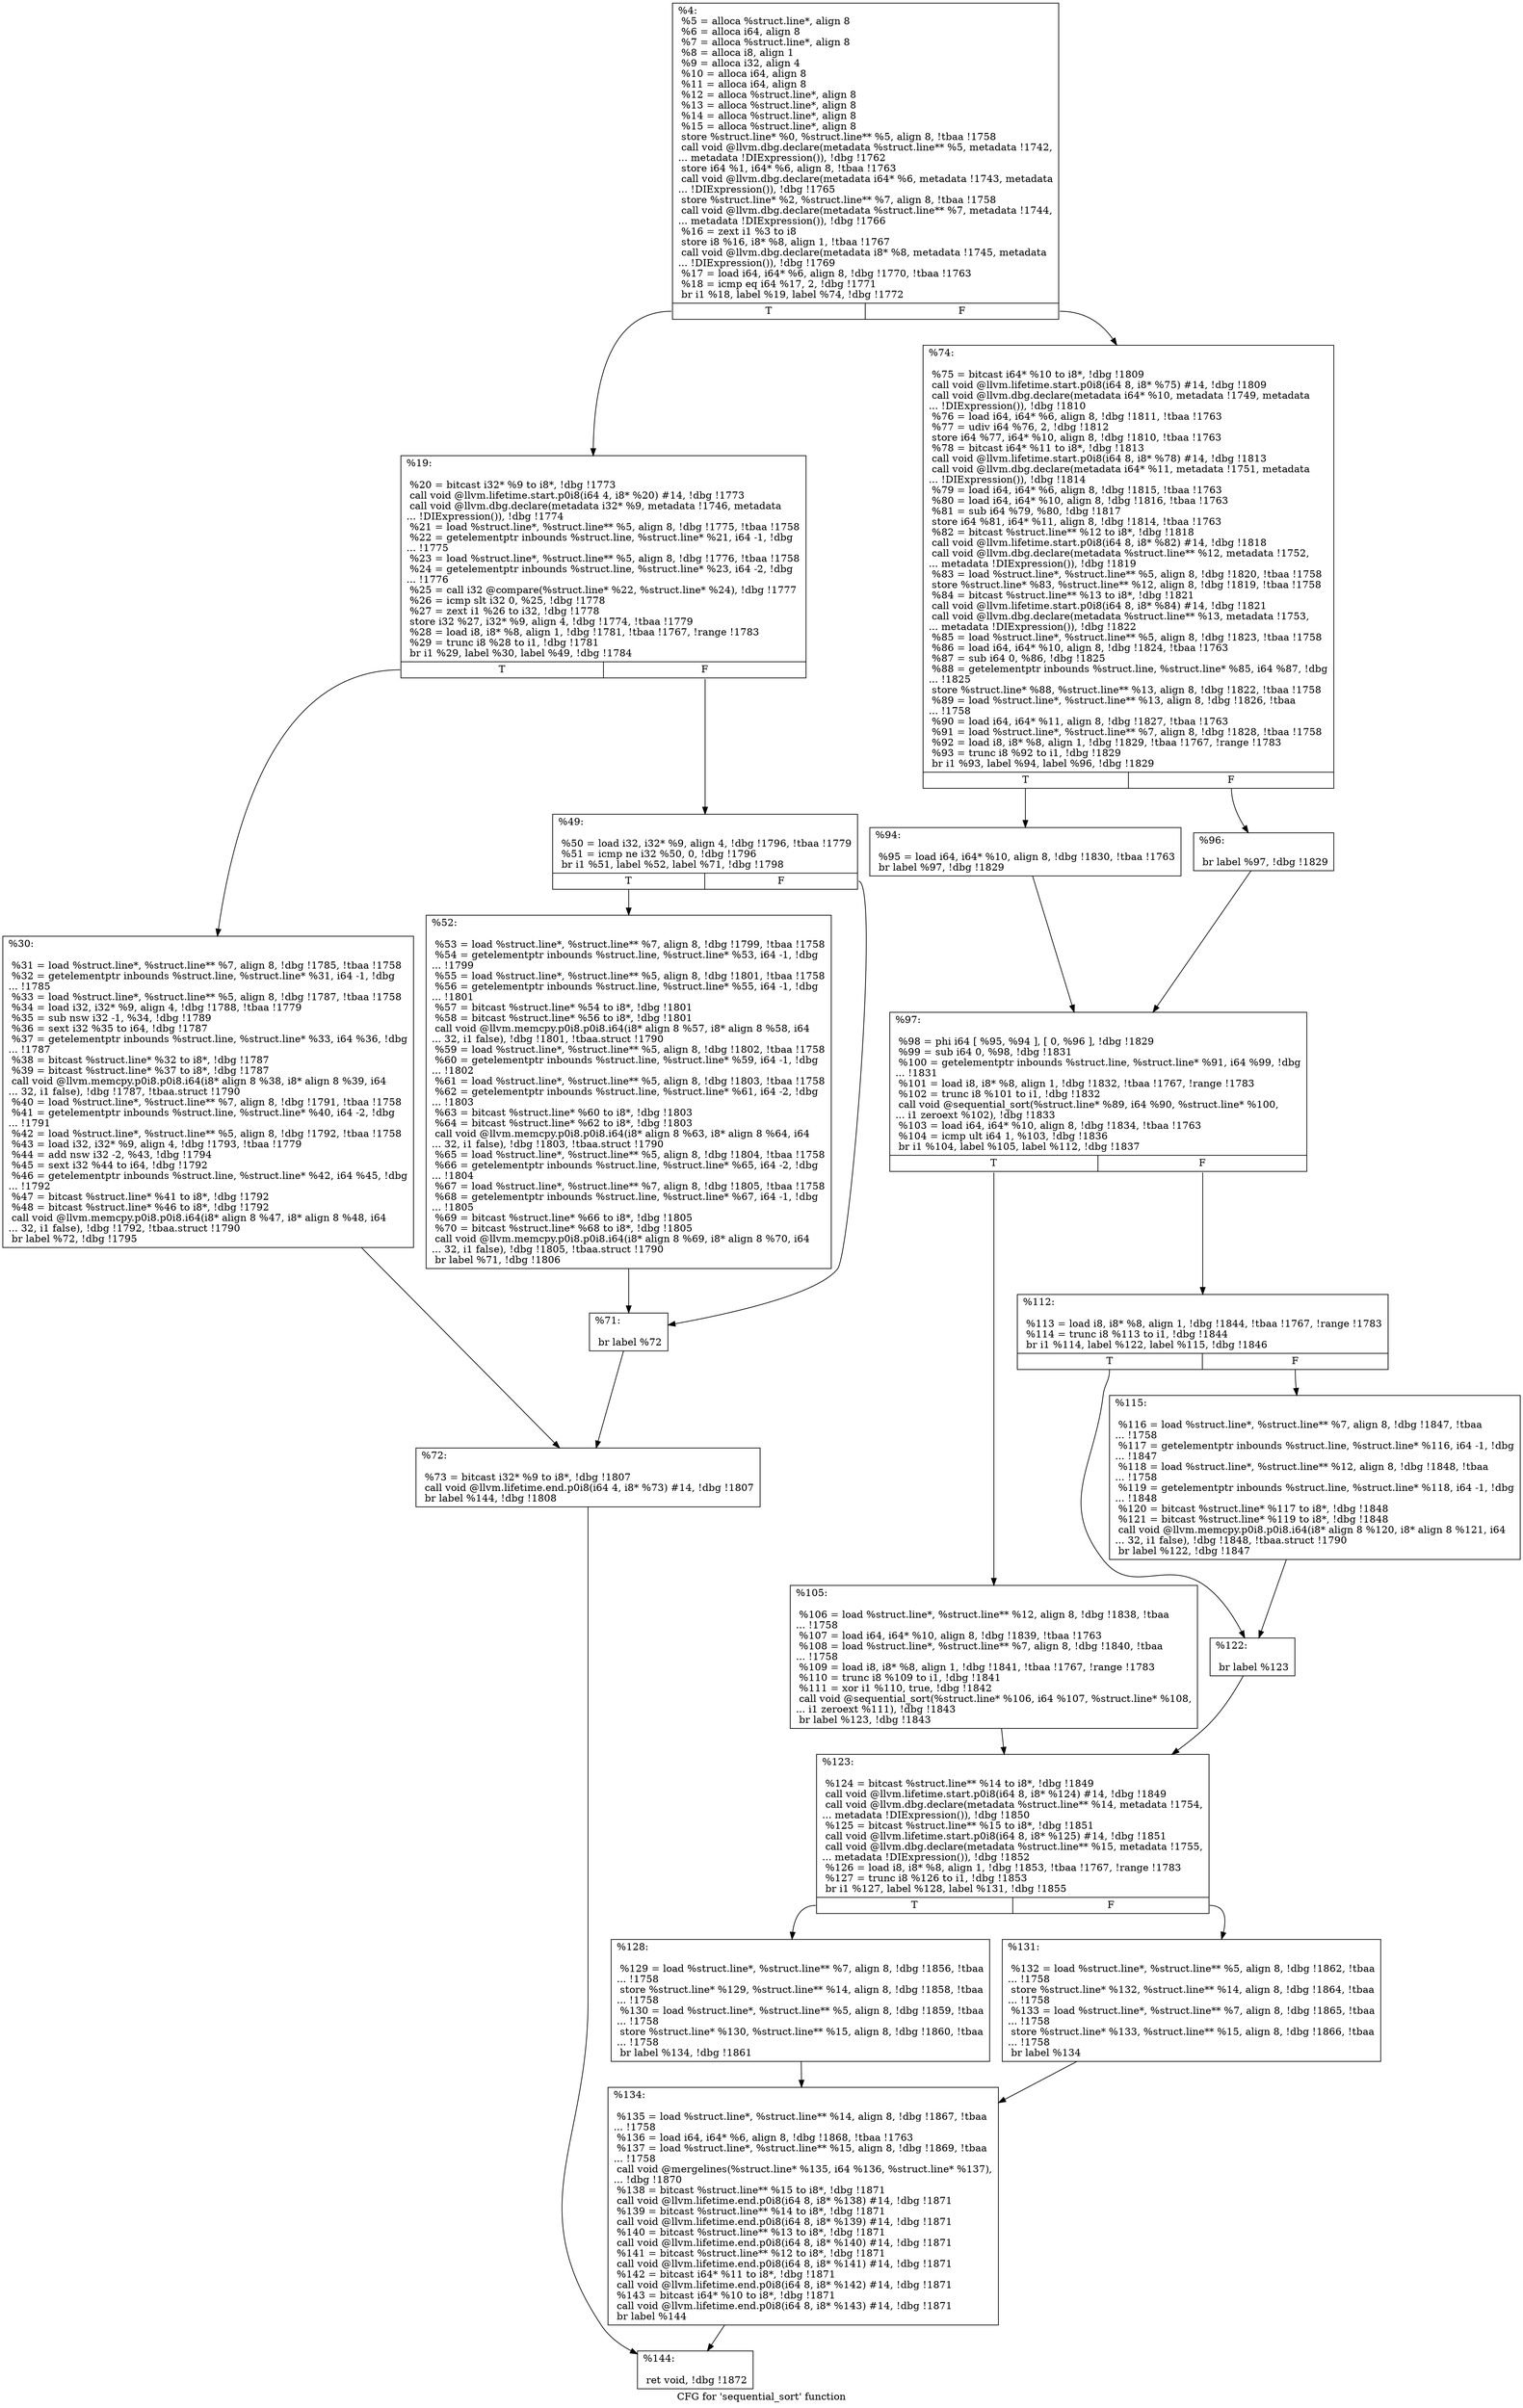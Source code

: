 digraph "CFG for 'sequential_sort' function" {
	label="CFG for 'sequential_sort' function";

	Node0x1f98b10 [shape=record,label="{%4:\l  %5 = alloca %struct.line*, align 8\l  %6 = alloca i64, align 8\l  %7 = alloca %struct.line*, align 8\l  %8 = alloca i8, align 1\l  %9 = alloca i32, align 4\l  %10 = alloca i64, align 8\l  %11 = alloca i64, align 8\l  %12 = alloca %struct.line*, align 8\l  %13 = alloca %struct.line*, align 8\l  %14 = alloca %struct.line*, align 8\l  %15 = alloca %struct.line*, align 8\l  store %struct.line* %0, %struct.line** %5, align 8, !tbaa !1758\l  call void @llvm.dbg.declare(metadata %struct.line** %5, metadata !1742,\l... metadata !DIExpression()), !dbg !1762\l  store i64 %1, i64* %6, align 8, !tbaa !1763\l  call void @llvm.dbg.declare(metadata i64* %6, metadata !1743, metadata\l... !DIExpression()), !dbg !1765\l  store %struct.line* %2, %struct.line** %7, align 8, !tbaa !1758\l  call void @llvm.dbg.declare(metadata %struct.line** %7, metadata !1744,\l... metadata !DIExpression()), !dbg !1766\l  %16 = zext i1 %3 to i8\l  store i8 %16, i8* %8, align 1, !tbaa !1767\l  call void @llvm.dbg.declare(metadata i8* %8, metadata !1745, metadata\l... !DIExpression()), !dbg !1769\l  %17 = load i64, i64* %6, align 8, !dbg !1770, !tbaa !1763\l  %18 = icmp eq i64 %17, 2, !dbg !1771\l  br i1 %18, label %19, label %74, !dbg !1772\l|{<s0>T|<s1>F}}"];
	Node0x1f98b10:s0 -> Node0x1f9a640;
	Node0x1f98b10:s1 -> Node0x1f9a820;
	Node0x1f9a640 [shape=record,label="{%19:\l\l  %20 = bitcast i32* %9 to i8*, !dbg !1773\l  call void @llvm.lifetime.start.p0i8(i64 4, i8* %20) #14, !dbg !1773\l  call void @llvm.dbg.declare(metadata i32* %9, metadata !1746, metadata\l... !DIExpression()), !dbg !1774\l  %21 = load %struct.line*, %struct.line** %5, align 8, !dbg !1775, !tbaa !1758\l  %22 = getelementptr inbounds %struct.line, %struct.line* %21, i64 -1, !dbg\l... !1775\l  %23 = load %struct.line*, %struct.line** %5, align 8, !dbg !1776, !tbaa !1758\l  %24 = getelementptr inbounds %struct.line, %struct.line* %23, i64 -2, !dbg\l... !1776\l  %25 = call i32 @compare(%struct.line* %22, %struct.line* %24), !dbg !1777\l  %26 = icmp slt i32 0, %25, !dbg !1778\l  %27 = zext i1 %26 to i32, !dbg !1778\l  store i32 %27, i32* %9, align 4, !dbg !1774, !tbaa !1779\l  %28 = load i8, i8* %8, align 1, !dbg !1781, !tbaa !1767, !range !1783\l  %29 = trunc i8 %28 to i1, !dbg !1781\l  br i1 %29, label %30, label %49, !dbg !1784\l|{<s0>T|<s1>F}}"];
	Node0x1f9a640:s0 -> Node0x1f9a690;
	Node0x1f9a640:s1 -> Node0x1f9a6e0;
	Node0x1f9a690 [shape=record,label="{%30:\l\l  %31 = load %struct.line*, %struct.line** %7, align 8, !dbg !1785, !tbaa !1758\l  %32 = getelementptr inbounds %struct.line, %struct.line* %31, i64 -1, !dbg\l... !1785\l  %33 = load %struct.line*, %struct.line** %5, align 8, !dbg !1787, !tbaa !1758\l  %34 = load i32, i32* %9, align 4, !dbg !1788, !tbaa !1779\l  %35 = sub nsw i32 -1, %34, !dbg !1789\l  %36 = sext i32 %35 to i64, !dbg !1787\l  %37 = getelementptr inbounds %struct.line, %struct.line* %33, i64 %36, !dbg\l... !1787\l  %38 = bitcast %struct.line* %32 to i8*, !dbg !1787\l  %39 = bitcast %struct.line* %37 to i8*, !dbg !1787\l  call void @llvm.memcpy.p0i8.p0i8.i64(i8* align 8 %38, i8* align 8 %39, i64\l... 32, i1 false), !dbg !1787, !tbaa.struct !1790\l  %40 = load %struct.line*, %struct.line** %7, align 8, !dbg !1791, !tbaa !1758\l  %41 = getelementptr inbounds %struct.line, %struct.line* %40, i64 -2, !dbg\l... !1791\l  %42 = load %struct.line*, %struct.line** %5, align 8, !dbg !1792, !tbaa !1758\l  %43 = load i32, i32* %9, align 4, !dbg !1793, !tbaa !1779\l  %44 = add nsw i32 -2, %43, !dbg !1794\l  %45 = sext i32 %44 to i64, !dbg !1792\l  %46 = getelementptr inbounds %struct.line, %struct.line* %42, i64 %45, !dbg\l... !1792\l  %47 = bitcast %struct.line* %41 to i8*, !dbg !1792\l  %48 = bitcast %struct.line* %46 to i8*, !dbg !1792\l  call void @llvm.memcpy.p0i8.p0i8.i64(i8* align 8 %47, i8* align 8 %48, i64\l... 32, i1 false), !dbg !1792, !tbaa.struct !1790\l  br label %72, !dbg !1795\l}"];
	Node0x1f9a690 -> Node0x1f9a7d0;
	Node0x1f9a6e0 [shape=record,label="{%49:\l\l  %50 = load i32, i32* %9, align 4, !dbg !1796, !tbaa !1779\l  %51 = icmp ne i32 %50, 0, !dbg !1796\l  br i1 %51, label %52, label %71, !dbg !1798\l|{<s0>T|<s1>F}}"];
	Node0x1f9a6e0:s0 -> Node0x1f9a730;
	Node0x1f9a6e0:s1 -> Node0x1f9a780;
	Node0x1f9a730 [shape=record,label="{%52:\l\l  %53 = load %struct.line*, %struct.line** %7, align 8, !dbg !1799, !tbaa !1758\l  %54 = getelementptr inbounds %struct.line, %struct.line* %53, i64 -1, !dbg\l... !1799\l  %55 = load %struct.line*, %struct.line** %5, align 8, !dbg !1801, !tbaa !1758\l  %56 = getelementptr inbounds %struct.line, %struct.line* %55, i64 -1, !dbg\l... !1801\l  %57 = bitcast %struct.line* %54 to i8*, !dbg !1801\l  %58 = bitcast %struct.line* %56 to i8*, !dbg !1801\l  call void @llvm.memcpy.p0i8.p0i8.i64(i8* align 8 %57, i8* align 8 %58, i64\l... 32, i1 false), !dbg !1801, !tbaa.struct !1790\l  %59 = load %struct.line*, %struct.line** %5, align 8, !dbg !1802, !tbaa !1758\l  %60 = getelementptr inbounds %struct.line, %struct.line* %59, i64 -1, !dbg\l... !1802\l  %61 = load %struct.line*, %struct.line** %5, align 8, !dbg !1803, !tbaa !1758\l  %62 = getelementptr inbounds %struct.line, %struct.line* %61, i64 -2, !dbg\l... !1803\l  %63 = bitcast %struct.line* %60 to i8*, !dbg !1803\l  %64 = bitcast %struct.line* %62 to i8*, !dbg !1803\l  call void @llvm.memcpy.p0i8.p0i8.i64(i8* align 8 %63, i8* align 8 %64, i64\l... 32, i1 false), !dbg !1803, !tbaa.struct !1790\l  %65 = load %struct.line*, %struct.line** %5, align 8, !dbg !1804, !tbaa !1758\l  %66 = getelementptr inbounds %struct.line, %struct.line* %65, i64 -2, !dbg\l... !1804\l  %67 = load %struct.line*, %struct.line** %7, align 8, !dbg !1805, !tbaa !1758\l  %68 = getelementptr inbounds %struct.line, %struct.line* %67, i64 -1, !dbg\l... !1805\l  %69 = bitcast %struct.line* %66 to i8*, !dbg !1805\l  %70 = bitcast %struct.line* %68 to i8*, !dbg !1805\l  call void @llvm.memcpy.p0i8.p0i8.i64(i8* align 8 %69, i8* align 8 %70, i64\l... 32, i1 false), !dbg !1805, !tbaa.struct !1790\l  br label %71, !dbg !1806\l}"];
	Node0x1f9a730 -> Node0x1f9a780;
	Node0x1f9a780 [shape=record,label="{%71:\l\l  br label %72\l}"];
	Node0x1f9a780 -> Node0x1f9a7d0;
	Node0x1f9a7d0 [shape=record,label="{%72:\l\l  %73 = bitcast i32* %9 to i8*, !dbg !1807\l  call void @llvm.lifetime.end.p0i8(i64 4, i8* %73) #14, !dbg !1807\l  br label %144, !dbg !1808\l}"];
	Node0x1f9a7d0 -> Node0x1f9abe0;
	Node0x1f9a820 [shape=record,label="{%74:\l\l  %75 = bitcast i64* %10 to i8*, !dbg !1809\l  call void @llvm.lifetime.start.p0i8(i64 8, i8* %75) #14, !dbg !1809\l  call void @llvm.dbg.declare(metadata i64* %10, metadata !1749, metadata\l... !DIExpression()), !dbg !1810\l  %76 = load i64, i64* %6, align 8, !dbg !1811, !tbaa !1763\l  %77 = udiv i64 %76, 2, !dbg !1812\l  store i64 %77, i64* %10, align 8, !dbg !1810, !tbaa !1763\l  %78 = bitcast i64* %11 to i8*, !dbg !1813\l  call void @llvm.lifetime.start.p0i8(i64 8, i8* %78) #14, !dbg !1813\l  call void @llvm.dbg.declare(metadata i64* %11, metadata !1751, metadata\l... !DIExpression()), !dbg !1814\l  %79 = load i64, i64* %6, align 8, !dbg !1815, !tbaa !1763\l  %80 = load i64, i64* %10, align 8, !dbg !1816, !tbaa !1763\l  %81 = sub i64 %79, %80, !dbg !1817\l  store i64 %81, i64* %11, align 8, !dbg !1814, !tbaa !1763\l  %82 = bitcast %struct.line** %12 to i8*, !dbg !1818\l  call void @llvm.lifetime.start.p0i8(i64 8, i8* %82) #14, !dbg !1818\l  call void @llvm.dbg.declare(metadata %struct.line** %12, metadata !1752,\l... metadata !DIExpression()), !dbg !1819\l  %83 = load %struct.line*, %struct.line** %5, align 8, !dbg !1820, !tbaa !1758\l  store %struct.line* %83, %struct.line** %12, align 8, !dbg !1819, !tbaa !1758\l  %84 = bitcast %struct.line** %13 to i8*, !dbg !1821\l  call void @llvm.lifetime.start.p0i8(i64 8, i8* %84) #14, !dbg !1821\l  call void @llvm.dbg.declare(metadata %struct.line** %13, metadata !1753,\l... metadata !DIExpression()), !dbg !1822\l  %85 = load %struct.line*, %struct.line** %5, align 8, !dbg !1823, !tbaa !1758\l  %86 = load i64, i64* %10, align 8, !dbg !1824, !tbaa !1763\l  %87 = sub i64 0, %86, !dbg !1825\l  %88 = getelementptr inbounds %struct.line, %struct.line* %85, i64 %87, !dbg\l... !1825\l  store %struct.line* %88, %struct.line** %13, align 8, !dbg !1822, !tbaa !1758\l  %89 = load %struct.line*, %struct.line** %13, align 8, !dbg !1826, !tbaa\l... !1758\l  %90 = load i64, i64* %11, align 8, !dbg !1827, !tbaa !1763\l  %91 = load %struct.line*, %struct.line** %7, align 8, !dbg !1828, !tbaa !1758\l  %92 = load i8, i8* %8, align 1, !dbg !1829, !tbaa !1767, !range !1783\l  %93 = trunc i8 %92 to i1, !dbg !1829\l  br i1 %93, label %94, label %96, !dbg !1829\l|{<s0>T|<s1>F}}"];
	Node0x1f9a820:s0 -> Node0x1f9a870;
	Node0x1f9a820:s1 -> Node0x1f9a8c0;
	Node0x1f9a870 [shape=record,label="{%94:\l\l  %95 = load i64, i64* %10, align 8, !dbg !1830, !tbaa !1763\l  br label %97, !dbg !1829\l}"];
	Node0x1f9a870 -> Node0x1f9a910;
	Node0x1f9a8c0 [shape=record,label="{%96:\l\l  br label %97, !dbg !1829\l}"];
	Node0x1f9a8c0 -> Node0x1f9a910;
	Node0x1f9a910 [shape=record,label="{%97:\l\l  %98 = phi i64 [ %95, %94 ], [ 0, %96 ], !dbg !1829\l  %99 = sub i64 0, %98, !dbg !1831\l  %100 = getelementptr inbounds %struct.line, %struct.line* %91, i64 %99, !dbg\l... !1831\l  %101 = load i8, i8* %8, align 1, !dbg !1832, !tbaa !1767, !range !1783\l  %102 = trunc i8 %101 to i1, !dbg !1832\l  call void @sequential_sort(%struct.line* %89, i64 %90, %struct.line* %100,\l... i1 zeroext %102), !dbg !1833\l  %103 = load i64, i64* %10, align 8, !dbg !1834, !tbaa !1763\l  %104 = icmp ult i64 1, %103, !dbg !1836\l  br i1 %104, label %105, label %112, !dbg !1837\l|{<s0>T|<s1>F}}"];
	Node0x1f9a910:s0 -> Node0x1f9a960;
	Node0x1f9a910:s1 -> Node0x1f9a9b0;
	Node0x1f9a960 [shape=record,label="{%105:\l\l  %106 = load %struct.line*, %struct.line** %12, align 8, !dbg !1838, !tbaa\l... !1758\l  %107 = load i64, i64* %10, align 8, !dbg !1839, !tbaa !1763\l  %108 = load %struct.line*, %struct.line** %7, align 8, !dbg !1840, !tbaa\l... !1758\l  %109 = load i8, i8* %8, align 1, !dbg !1841, !tbaa !1767, !range !1783\l  %110 = trunc i8 %109 to i1, !dbg !1841\l  %111 = xor i1 %110, true, !dbg !1842\l  call void @sequential_sort(%struct.line* %106, i64 %107, %struct.line* %108,\l... i1 zeroext %111), !dbg !1843\l  br label %123, !dbg !1843\l}"];
	Node0x1f9a960 -> Node0x1f9aaa0;
	Node0x1f9a9b0 [shape=record,label="{%112:\l\l  %113 = load i8, i8* %8, align 1, !dbg !1844, !tbaa !1767, !range !1783\l  %114 = trunc i8 %113 to i1, !dbg !1844\l  br i1 %114, label %122, label %115, !dbg !1846\l|{<s0>T|<s1>F}}"];
	Node0x1f9a9b0:s0 -> Node0x1f9aa50;
	Node0x1f9a9b0:s1 -> Node0x1f9aa00;
	Node0x1f9aa00 [shape=record,label="{%115:\l\l  %116 = load %struct.line*, %struct.line** %7, align 8, !dbg !1847, !tbaa\l... !1758\l  %117 = getelementptr inbounds %struct.line, %struct.line* %116, i64 -1, !dbg\l... !1847\l  %118 = load %struct.line*, %struct.line** %12, align 8, !dbg !1848, !tbaa\l... !1758\l  %119 = getelementptr inbounds %struct.line, %struct.line* %118, i64 -1, !dbg\l... !1848\l  %120 = bitcast %struct.line* %117 to i8*, !dbg !1848\l  %121 = bitcast %struct.line* %119 to i8*, !dbg !1848\l  call void @llvm.memcpy.p0i8.p0i8.i64(i8* align 8 %120, i8* align 8 %121, i64\l... 32, i1 false), !dbg !1848, !tbaa.struct !1790\l  br label %122, !dbg !1847\l}"];
	Node0x1f9aa00 -> Node0x1f9aa50;
	Node0x1f9aa50 [shape=record,label="{%122:\l\l  br label %123\l}"];
	Node0x1f9aa50 -> Node0x1f9aaa0;
	Node0x1f9aaa0 [shape=record,label="{%123:\l\l  %124 = bitcast %struct.line** %14 to i8*, !dbg !1849\l  call void @llvm.lifetime.start.p0i8(i64 8, i8* %124) #14, !dbg !1849\l  call void @llvm.dbg.declare(metadata %struct.line** %14, metadata !1754,\l... metadata !DIExpression()), !dbg !1850\l  %125 = bitcast %struct.line** %15 to i8*, !dbg !1851\l  call void @llvm.lifetime.start.p0i8(i64 8, i8* %125) #14, !dbg !1851\l  call void @llvm.dbg.declare(metadata %struct.line** %15, metadata !1755,\l... metadata !DIExpression()), !dbg !1852\l  %126 = load i8, i8* %8, align 1, !dbg !1853, !tbaa !1767, !range !1783\l  %127 = trunc i8 %126 to i1, !dbg !1853\l  br i1 %127, label %128, label %131, !dbg !1855\l|{<s0>T|<s1>F}}"];
	Node0x1f9aaa0:s0 -> Node0x1f9aaf0;
	Node0x1f9aaa0:s1 -> Node0x1f9ab40;
	Node0x1f9aaf0 [shape=record,label="{%128:\l\l  %129 = load %struct.line*, %struct.line** %7, align 8, !dbg !1856, !tbaa\l... !1758\l  store %struct.line* %129, %struct.line** %14, align 8, !dbg !1858, !tbaa\l... !1758\l  %130 = load %struct.line*, %struct.line** %5, align 8, !dbg !1859, !tbaa\l... !1758\l  store %struct.line* %130, %struct.line** %15, align 8, !dbg !1860, !tbaa\l... !1758\l  br label %134, !dbg !1861\l}"];
	Node0x1f9aaf0 -> Node0x1f9ab90;
	Node0x1f9ab40 [shape=record,label="{%131:\l\l  %132 = load %struct.line*, %struct.line** %5, align 8, !dbg !1862, !tbaa\l... !1758\l  store %struct.line* %132, %struct.line** %14, align 8, !dbg !1864, !tbaa\l... !1758\l  %133 = load %struct.line*, %struct.line** %7, align 8, !dbg !1865, !tbaa\l... !1758\l  store %struct.line* %133, %struct.line** %15, align 8, !dbg !1866, !tbaa\l... !1758\l  br label %134\l}"];
	Node0x1f9ab40 -> Node0x1f9ab90;
	Node0x1f9ab90 [shape=record,label="{%134:\l\l  %135 = load %struct.line*, %struct.line** %14, align 8, !dbg !1867, !tbaa\l... !1758\l  %136 = load i64, i64* %6, align 8, !dbg !1868, !tbaa !1763\l  %137 = load %struct.line*, %struct.line** %15, align 8, !dbg !1869, !tbaa\l... !1758\l  call void @mergelines(%struct.line* %135, i64 %136, %struct.line* %137),\l... !dbg !1870\l  %138 = bitcast %struct.line** %15 to i8*, !dbg !1871\l  call void @llvm.lifetime.end.p0i8(i64 8, i8* %138) #14, !dbg !1871\l  %139 = bitcast %struct.line** %14 to i8*, !dbg !1871\l  call void @llvm.lifetime.end.p0i8(i64 8, i8* %139) #14, !dbg !1871\l  %140 = bitcast %struct.line** %13 to i8*, !dbg !1871\l  call void @llvm.lifetime.end.p0i8(i64 8, i8* %140) #14, !dbg !1871\l  %141 = bitcast %struct.line** %12 to i8*, !dbg !1871\l  call void @llvm.lifetime.end.p0i8(i64 8, i8* %141) #14, !dbg !1871\l  %142 = bitcast i64* %11 to i8*, !dbg !1871\l  call void @llvm.lifetime.end.p0i8(i64 8, i8* %142) #14, !dbg !1871\l  %143 = bitcast i64* %10 to i8*, !dbg !1871\l  call void @llvm.lifetime.end.p0i8(i64 8, i8* %143) #14, !dbg !1871\l  br label %144\l}"];
	Node0x1f9ab90 -> Node0x1f9abe0;
	Node0x1f9abe0 [shape=record,label="{%144:\l\l  ret void, !dbg !1872\l}"];
}
